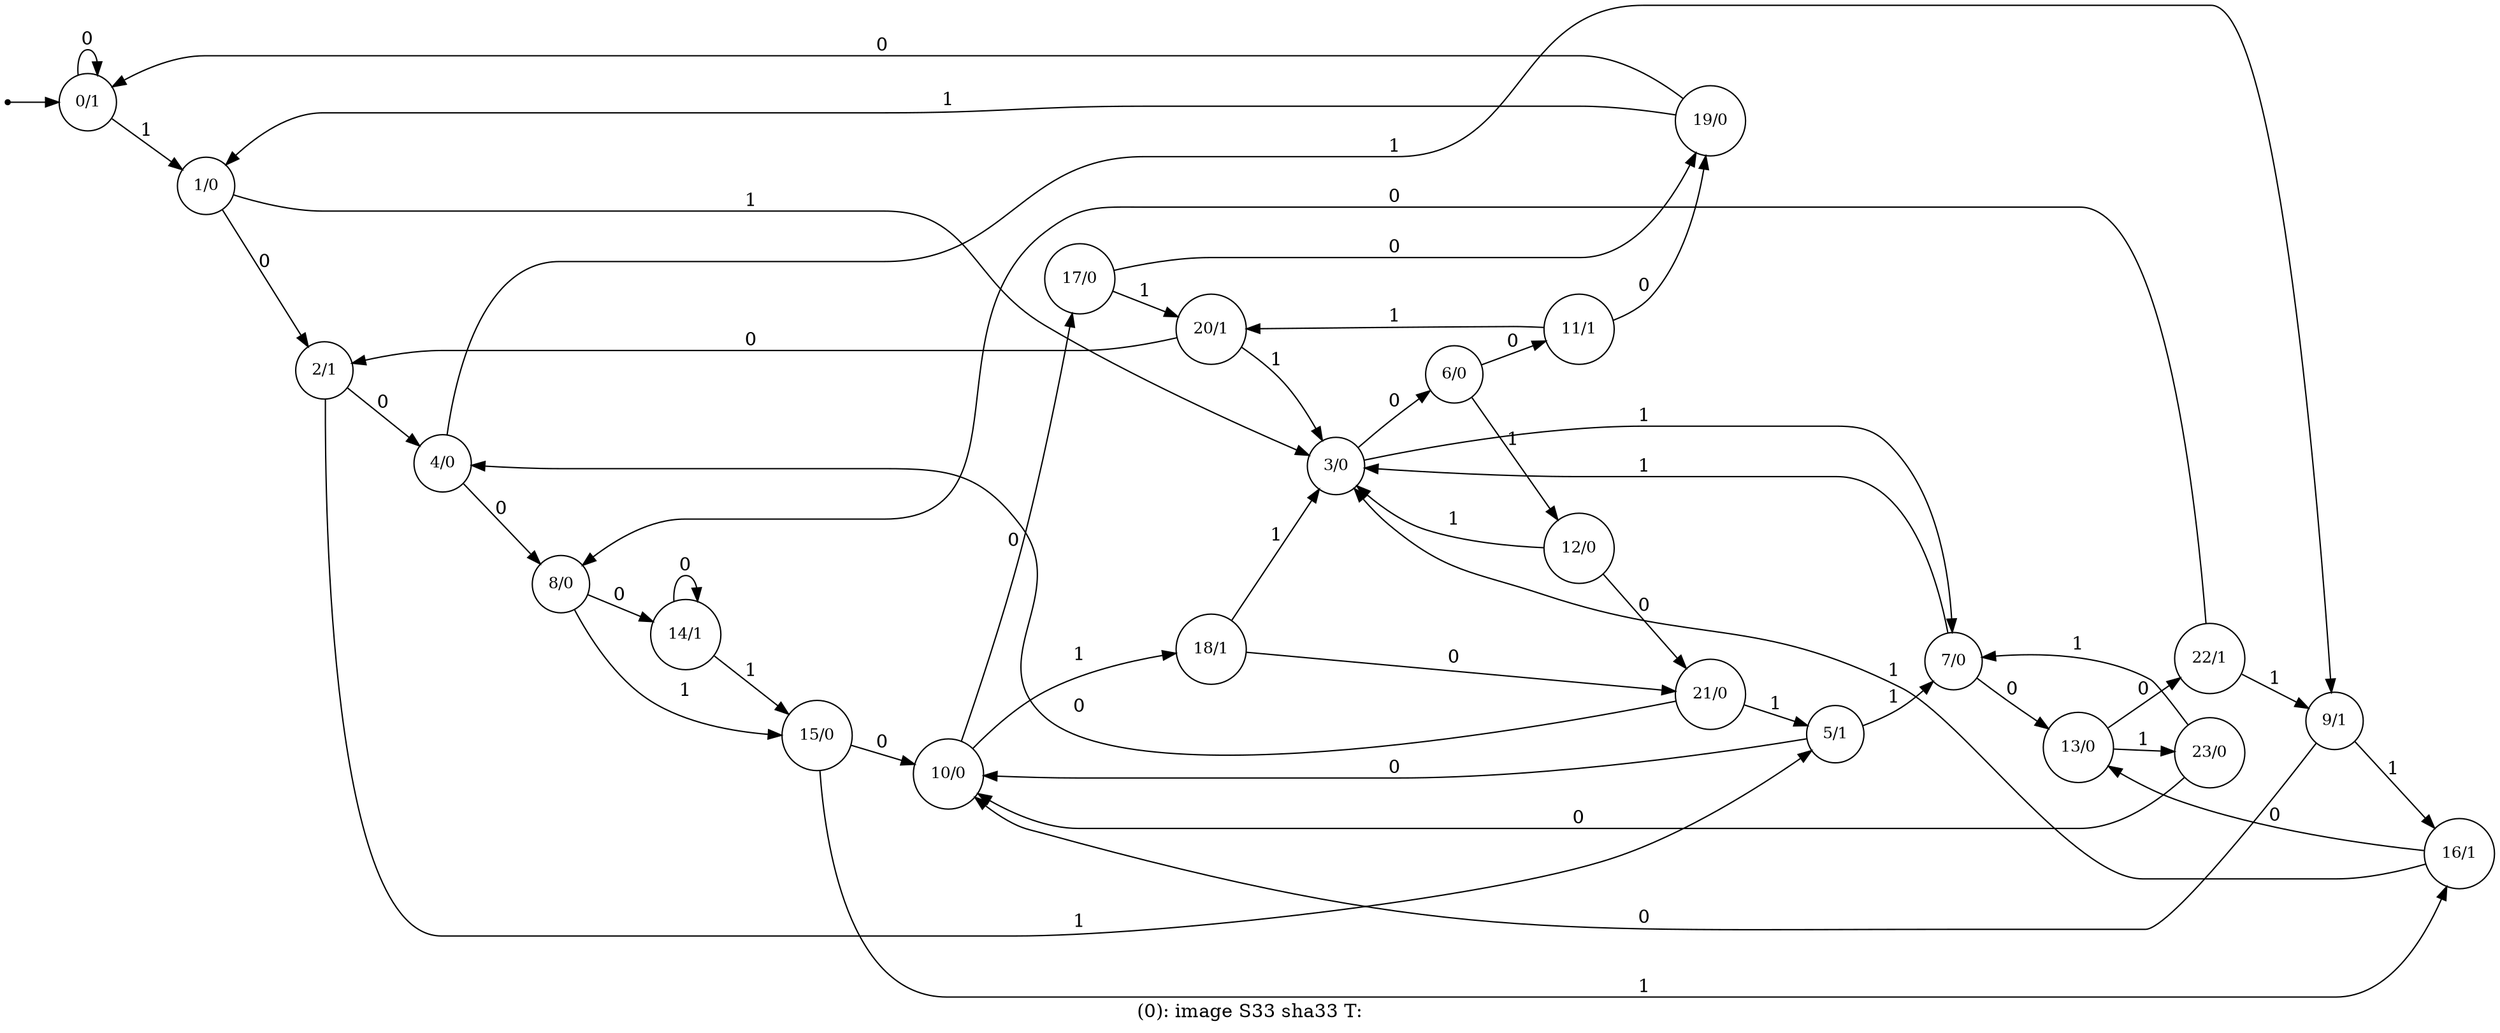 digraph G {
label = "(0): image S33 sha33 T:";
rankdir = LR;
node [shape = circle, label="0/1", fontsize=12]0;
node [shape = circle, label="1/0", fontsize=12]1;
node [shape = circle, label="2/1", fontsize=12]2;
node [shape = circle, label="3/0", fontsize=12]3;
node [shape = circle, label="4/0", fontsize=12]4;
node [shape = circle, label="5/1", fontsize=12]5;
node [shape = circle, label="6/0", fontsize=12]6;
node [shape = circle, label="7/0", fontsize=12]7;
node [shape = circle, label="8/0", fontsize=12]8;
node [shape = circle, label="9/1", fontsize=12]9;
node [shape = circle, label="10/0", fontsize=12]10;
node [shape = circle, label="11/1", fontsize=12]11;
node [shape = circle, label="12/0", fontsize=12]12;
node [shape = circle, label="13/0", fontsize=12]13;
node [shape = circle, label="14/1", fontsize=12]14;
node [shape = circle, label="15/0", fontsize=12]15;
node [shape = circle, label="16/1", fontsize=12]16;
node [shape = circle, label="17/0", fontsize=12]17;
node [shape = circle, label="18/1", fontsize=12]18;
node [shape = circle, label="19/0", fontsize=12]19;
node [shape = circle, label="20/1", fontsize=12]20;
node [shape = circle, label="21/0", fontsize=12]21;
node [shape = circle, label="22/1", fontsize=12]22;
node [shape = circle, label="23/0", fontsize=12]23;
node [shape = point ]; qi
qi -> 0;
0 -> 0[ label = "0"];
0 -> 1[ label = "1"];
1 -> 2[ label = "0"];
1 -> 3[ label = "1"];
2 -> 4[ label = "0"];
2 -> 5[ label = "1"];
3 -> 6[ label = "0"];
3 -> 7[ label = "1"];
4 -> 8[ label = "0"];
4 -> 9[ label = "1"];
5 -> 7[ label = "1"];
5 -> 10[ label = "0"];
6 -> 11[ label = "0"];
6 -> 12[ label = "1"];
7 -> 3[ label = "1"];
7 -> 13[ label = "0"];
8 -> 14[ label = "0"];
8 -> 15[ label = "1"];
9 -> 10[ label = "0"];
9 -> 16[ label = "1"];
10 -> 17[ label = "0"];
10 -> 18[ label = "1"];
11 -> 19[ label = "0"];
11 -> 20[ label = "1"];
12 -> 3[ label = "1"];
12 -> 21[ label = "0"];
13 -> 22[ label = "0"];
13 -> 23[ label = "1"];
14 -> 14[ label = "0"];
14 -> 15[ label = "1"];
15 -> 10[ label = "0"];
15 -> 16[ label = "1"];
16 -> 3[ label = "1"];
16 -> 13[ label = "0"];
17 -> 19[ label = "0"];
17 -> 20[ label = "1"];
18 -> 3[ label = "1"];
18 -> 21[ label = "0"];
19 -> 0[ label = "0"];
19 -> 1[ label = "1"];
20 -> 2[ label = "0"];
20 -> 3[ label = "1"];
21 -> 4[ label = "0"];
21 -> 5[ label = "1"];
22 -> 8[ label = "0"];
22 -> 9[ label = "1"];
23 -> 7[ label = "1"];
23 -> 10[ label = "0"];
}
